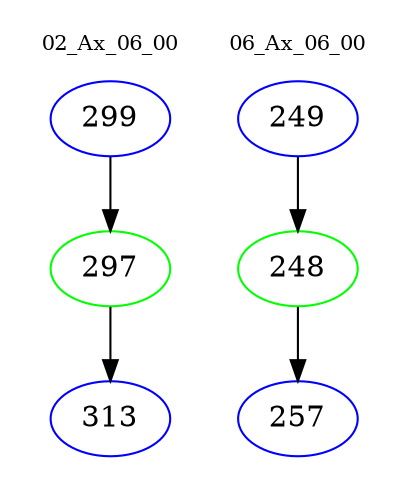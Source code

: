 digraph{
subgraph cluster_0 {
color = white
label = "02_Ax_06_00";
fontsize=10;
T0_299 [label="299", color="blue"]
T0_299 -> T0_297 [color="black"]
T0_297 [label="297", color="green"]
T0_297 -> T0_313 [color="black"]
T0_313 [label="313", color="blue"]
}
subgraph cluster_1 {
color = white
label = "06_Ax_06_00";
fontsize=10;
T1_249 [label="249", color="blue"]
T1_249 -> T1_248 [color="black"]
T1_248 [label="248", color="green"]
T1_248 -> T1_257 [color="black"]
T1_257 [label="257", color="blue"]
}
}
